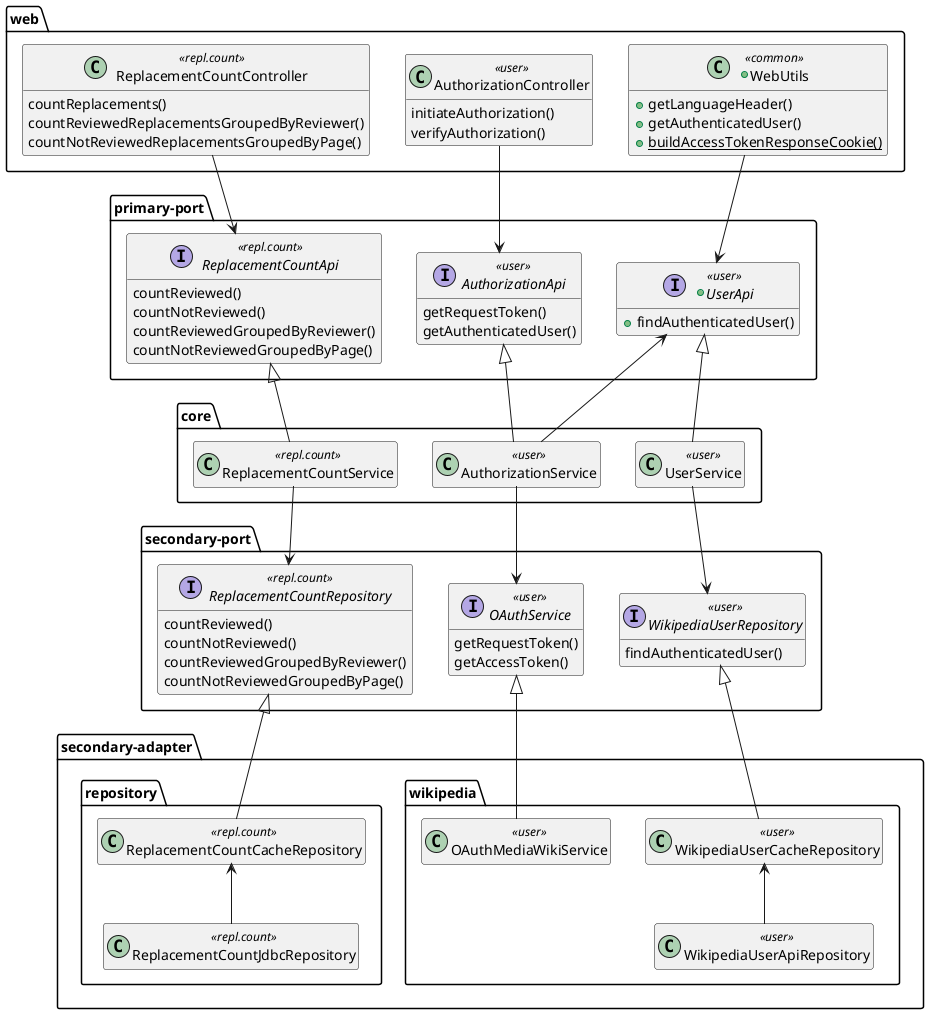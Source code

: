 @startumlhide empty members'USERpackage web {  +class WebUtils <<common>> {    +getLanguageHeader()    +getAuthenticatedUser()    +{static}buildAccessTokenResponseCookie()  }  class AuthorizationController <<user>> {    initiateAuthorization()    verifyAuthorization()  }}package primary-port {  interface AuthorizationApi <<user>> {    getRequestToken()    getAuthenticatedUser()  }  +interface UserApi <<user>> {    +findAuthenticatedUser()  }}package core {  class AuthorizationService <<user>>  class UserService <<user>>}package secondary-port {  interface OAuthService <<user>> {    getRequestToken()    getAccessToken()  }  interface WikipediaUserRepository <<user>> {    findAuthenticatedUser()  }}package secondary-adapter {  package wikipedia {    class OAuthMediaWikiService <<user>>    class WikipediaUserApiRepository <<user>>    class WikipediaUserCacheRepository <<user>>  }}AuthorizationController --> AuthorizationApiAuthorizationApi <|-- AuthorizationServiceWebUtils --> UserApiUserApi <-- AuthorizationServiceAuthorizationService --> OAuthServiceUserApi <|-- UserServiceUserService --> WikipediaUserRepositoryOAuthService <|-- OAuthMediaWikiServiceWikipediaUserRepository <|-- WikipediaUserCacheRepositoryWikipediaUserCacheRepository <-- WikipediaUserApiRepository'REPLACEMENT COUNTpackage web {  class ReplacementCountController <<repl.count>> {    countReplacements()    countReviewedReplacementsGroupedByReviewer()    countNotReviewedReplacementsGroupedByPage()  }}package primary-port {   interface ReplacementCountApi <<repl.count>> {    countReviewed()    countNotReviewed()    countReviewedGroupedByReviewer()    countNotReviewedGroupedByPage()  }}package core {  class ReplacementCountService <<repl.count>>}package secondary-port {  interface ReplacementCountRepository <<repl.count>> {    countReviewed()    countNotReviewed()    countReviewedGroupedByReviewer()    countNotReviewedGroupedByPage()  }}package secondary-adapter {  package repository {    class ReplacementCountCacheRepository <<repl.count>>    class ReplacementCountJdbcRepository <<repl.count>>  }}ReplacementCountController --> ReplacementCountApiReplacementCountApi <|-- ReplacementCountServiceReplacementCountService --> ReplacementCountRepositoryReplacementCountRepository <|-- ReplacementCountCacheRepositoryReplacementCountCacheRepository <-- ReplacementCountJdbcRepository@enduml